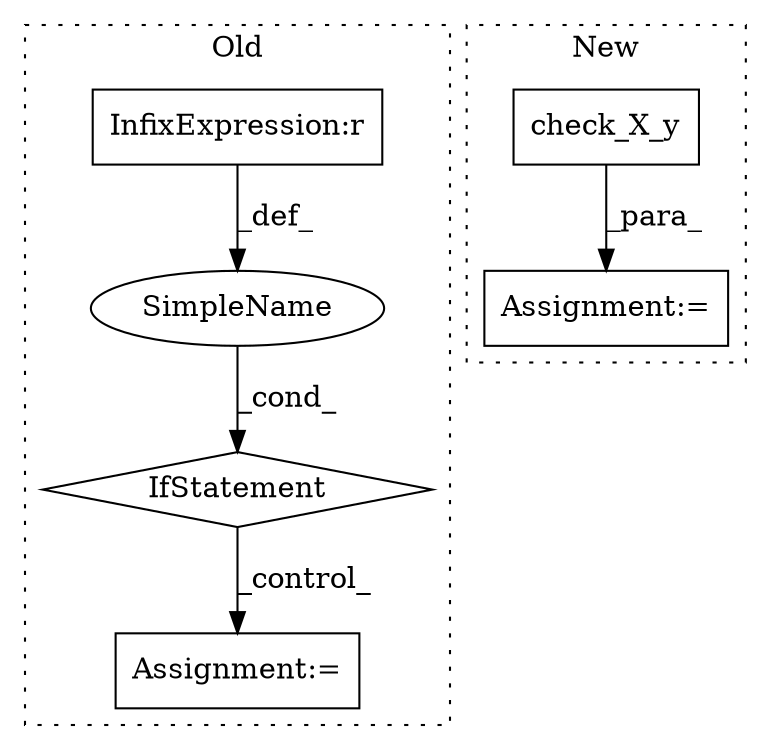 digraph G {
subgraph cluster0 {
1 [label="IfStatement" a="25" s="814,829" l="4,2" shape="diamond"];
3 [label="InfixExpression:r" a="27" s="824" l="4" shape="box"];
4 [label="SimpleName" a="42" s="" l="" shape="ellipse"];
5 [label="Assignment:=" a="7" s="840" l="1" shape="box"];
label = "Old";
style="dotted";
}
subgraph cluster1 {
2 [label="check_X_y" a="32" s="820,833" l="10,1" shape="box"];
6 [label="Assignment:=" a="7" s="818" l="2" shape="box"];
label = "New";
style="dotted";
}
1 -> 5 [label="_control_"];
2 -> 6 [label="_para_"];
3 -> 4 [label="_def_"];
4 -> 1 [label="_cond_"];
}